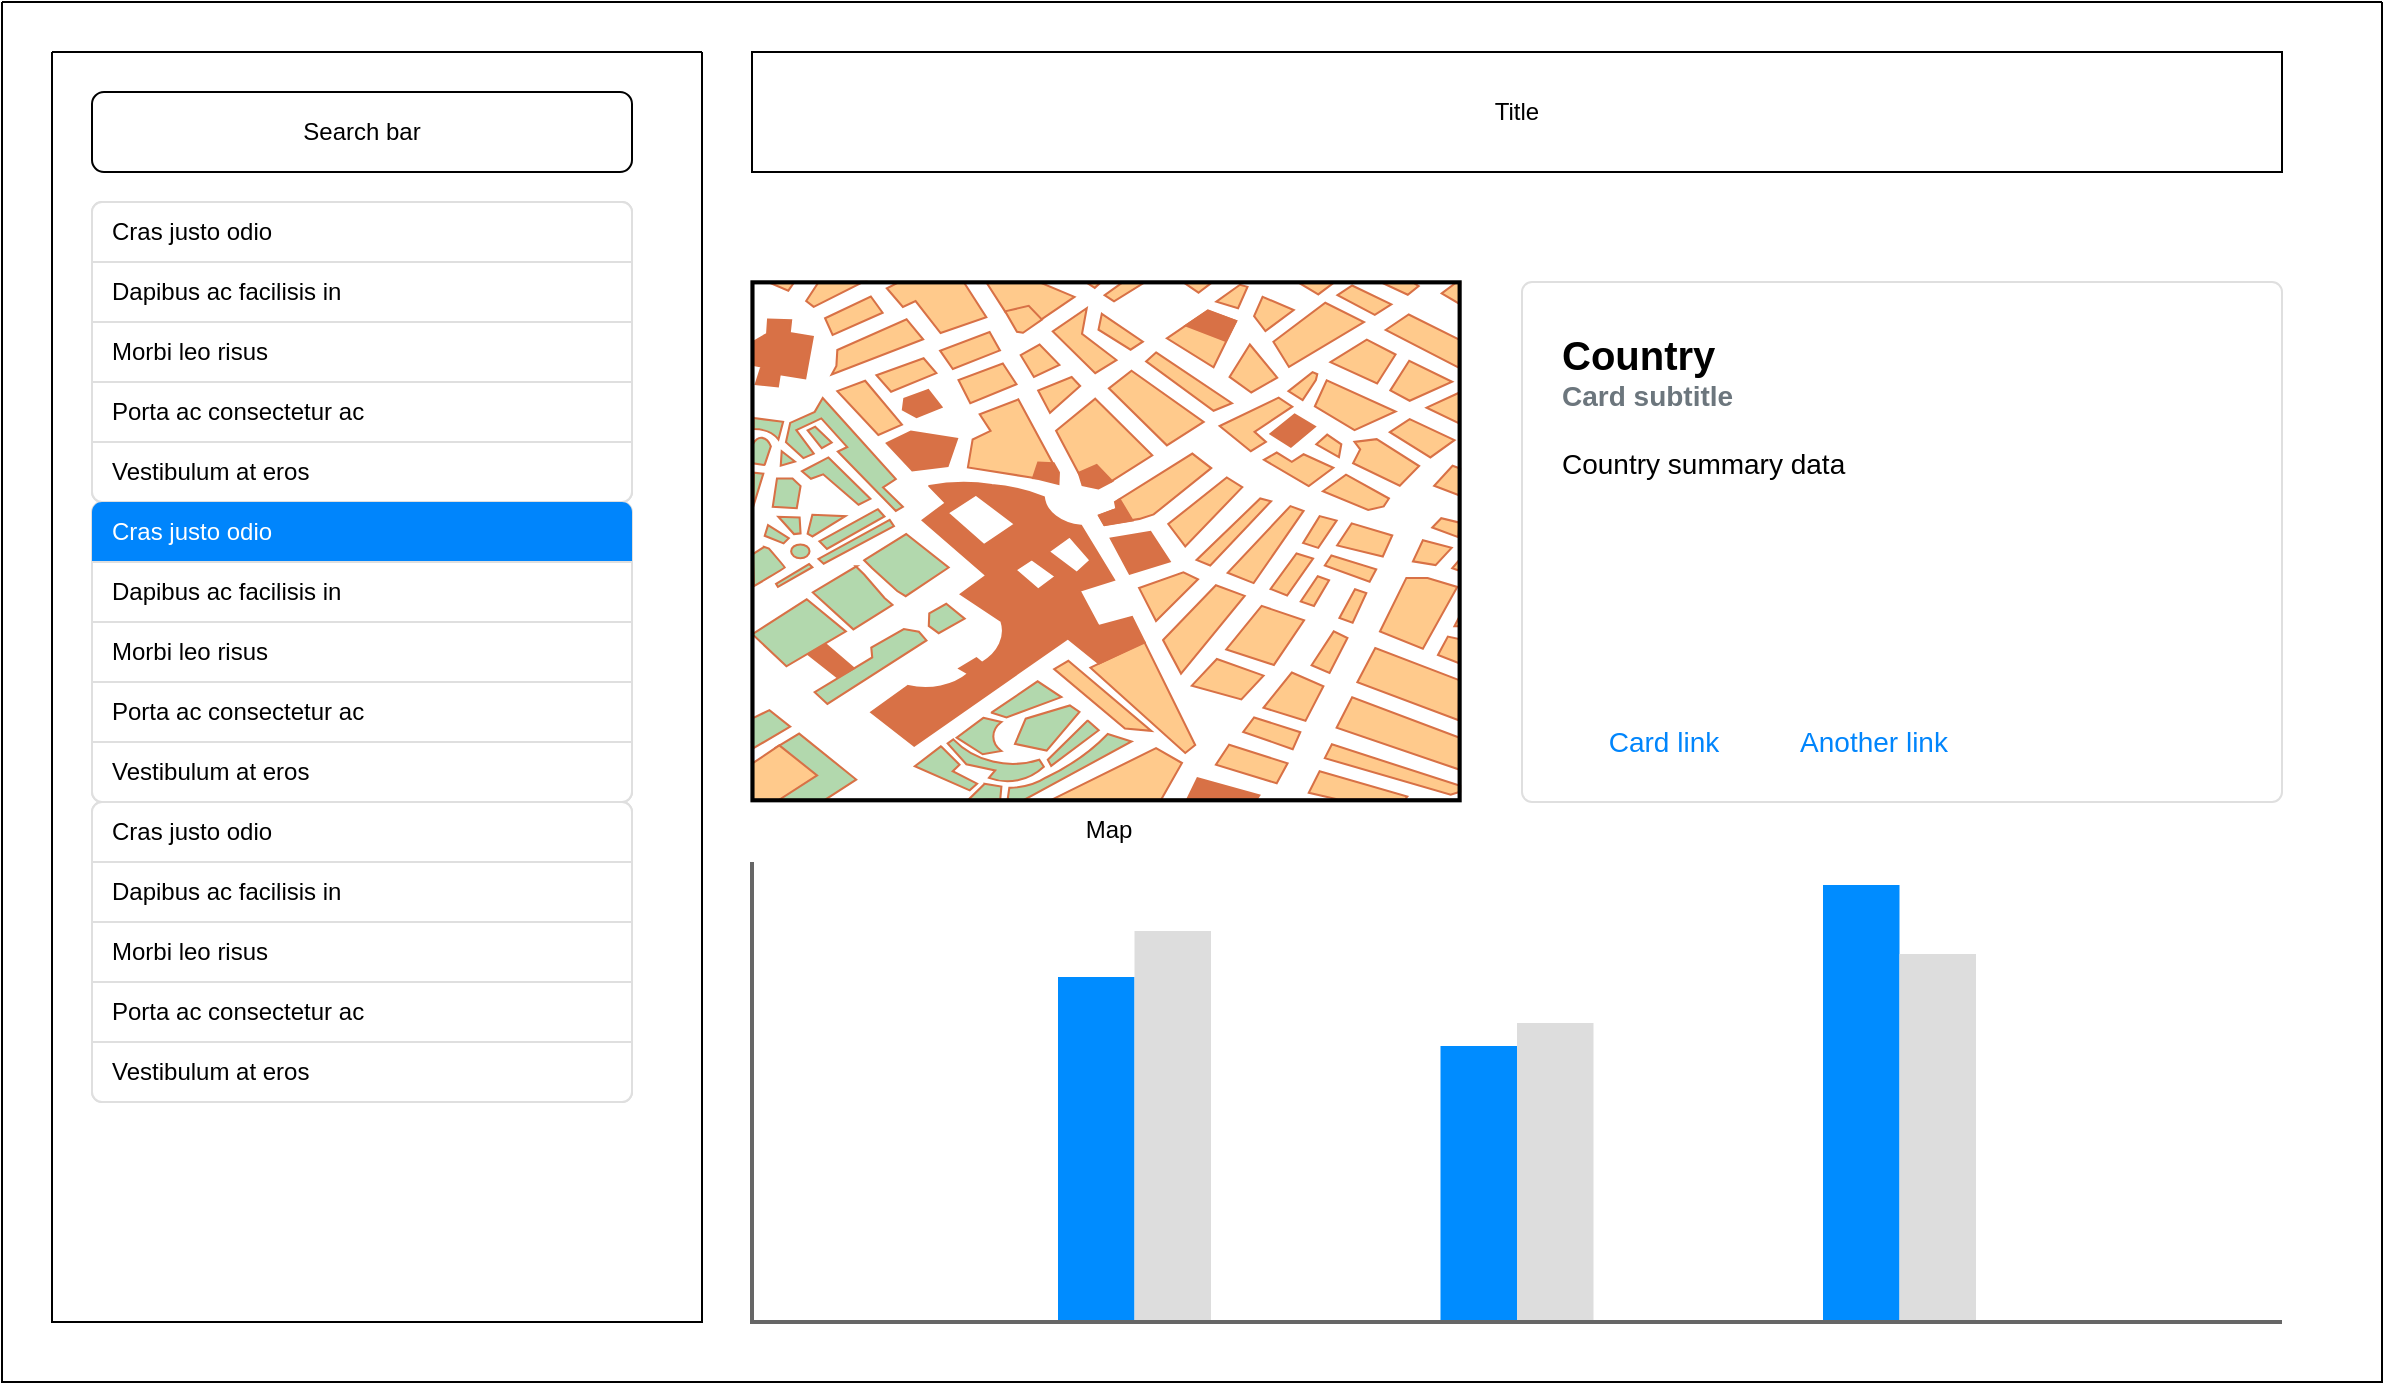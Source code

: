 <mxfile version="15.4.0" type="device" pages="2"><diagram id="Ab6jRw-5suUC6qsoHvO7" name="Mockup"><mxGraphModel dx="1673" dy="992" grid="1" gridSize="10" guides="1" tooltips="1" connect="1" arrows="1" fold="1" page="1" pageScale="1" pageWidth="1600" pageHeight="900" math="0" shadow="0"><root><mxCell id="0"/><mxCell id="1" parent="0"/><mxCell id="9nqTjr8FHY4VllLo1JQP-1" value="" style="swimlane;startSize=0;" vertex="1" parent="1"><mxGeometry x="190" y="100" width="1190" height="690" as="geometry"/></mxCell><mxCell id="9nqTjr8FHY4VllLo1JQP-2" value="Title" style="rounded=0;whiteSpace=wrap;html=1;" vertex="1" parent="9nqTjr8FHY4VllLo1JQP-1"><mxGeometry x="375" y="25" width="765" height="60" as="geometry"/></mxCell><mxCell id="9nqTjr8FHY4VllLo1JQP-3" value="" style="swimlane;startSize=0;" vertex="1" parent="9nqTjr8FHY4VllLo1JQP-1"><mxGeometry x="25" y="25" width="325" height="635" as="geometry"/></mxCell><mxCell id="9nqTjr8FHY4VllLo1JQP-4" value="Search bar" style="rounded=1;whiteSpace=wrap;html=1;" vertex="1" parent="9nqTjr8FHY4VllLo1JQP-3"><mxGeometry x="20" y="20" width="270" height="40" as="geometry"/></mxCell><mxCell id="9nqTjr8FHY4VllLo1JQP-29" value="" style="html=1;shadow=0;dashed=0;shape=mxgraph.bootstrap.rrect;rSize=5;strokeColor=#DFDFDF;html=1;whiteSpace=wrap;fillColor=#FFFFFF;fontColor=#000000;" vertex="1" parent="9nqTjr8FHY4VllLo1JQP-3"><mxGeometry x="20" y="75" width="270" height="150" as="geometry"/></mxCell><mxCell id="9nqTjr8FHY4VllLo1JQP-30" value="Cras justo odio" style="strokeColor=inherit;fillColor=inherit;gradientColor=inherit;fontColor=inherit;html=1;shadow=0;dashed=0;shape=mxgraph.bootstrap.topButton;rSize=5;perimeter=none;whiteSpace=wrap;resizeWidth=1;align=left;spacing=10;" vertex="1" parent="9nqTjr8FHY4VllLo1JQP-29"><mxGeometry width="270" height="30" relative="1" as="geometry"/></mxCell><mxCell id="9nqTjr8FHY4VllLo1JQP-31" value="Dapibus ac facilisis in" style="strokeColor=inherit;fillColor=inherit;gradientColor=inherit;fontColor=inherit;html=1;shadow=0;dashed=0;perimeter=none;whiteSpace=wrap;resizeWidth=1;align=left;spacing=10;" vertex="1" parent="9nqTjr8FHY4VllLo1JQP-29"><mxGeometry width="270" height="30" relative="1" as="geometry"><mxPoint y="30" as="offset"/></mxGeometry></mxCell><mxCell id="9nqTjr8FHY4VllLo1JQP-32" value="Morbi leo risus" style="strokeColor=inherit;fillColor=inherit;gradientColor=inherit;fontColor=inherit;html=1;shadow=0;dashed=0;perimeter=none;whiteSpace=wrap;resizeWidth=1;align=left;spacing=10;" vertex="1" parent="9nqTjr8FHY4VllLo1JQP-29"><mxGeometry width="270" height="30" relative="1" as="geometry"><mxPoint y="60" as="offset"/></mxGeometry></mxCell><mxCell id="9nqTjr8FHY4VllLo1JQP-33" value="Porta ac consectetur ac" style="strokeColor=inherit;fillColor=inherit;gradientColor=inherit;fontColor=inherit;html=1;shadow=0;dashed=0;perimeter=none;whiteSpace=wrap;resizeWidth=1;align=left;spacing=10;" vertex="1" parent="9nqTjr8FHY4VllLo1JQP-29"><mxGeometry width="270" height="30" relative="1" as="geometry"><mxPoint y="90" as="offset"/></mxGeometry></mxCell><mxCell id="9nqTjr8FHY4VllLo1JQP-34" value="Vestibulum at eros" style="strokeColor=inherit;fillColor=inherit;gradientColor=inherit;fontColor=inherit;html=1;shadow=0;dashed=0;shape=mxgraph.bootstrap.bottomButton;rSize=5;perimeter=none;whiteSpace=wrap;resizeWidth=1;resizeHeight=0;align=left;spacing=10;" vertex="1" parent="9nqTjr8FHY4VllLo1JQP-29"><mxGeometry y="1" width="270" height="30" relative="1" as="geometry"><mxPoint y="-30" as="offset"/></mxGeometry></mxCell><mxCell id="9nqTjr8FHY4VllLo1JQP-56" value="" style="html=1;shadow=0;dashed=0;shape=mxgraph.bootstrap.rrect;rSize=5;strokeColor=#DFDFDF;html=1;whiteSpace=wrap;fillColor=#FFFFFF;fontColor=#000000;" vertex="1" parent="9nqTjr8FHY4VllLo1JQP-3"><mxGeometry x="20" y="225" width="270" height="150" as="geometry"/></mxCell><mxCell id="9nqTjr8FHY4VllLo1JQP-57" value="Cras justo odio" style="html=1;shadow=0;dashed=0;shape=mxgraph.bootstrap.topButton;rSize=5;strokeColor=none;fillColor=#0085FC;fontColor=#ffffff;perimeter=none;whiteSpace=wrap;resizeWidth=1;align=left;spacing=10;" vertex="1" parent="9nqTjr8FHY4VllLo1JQP-56"><mxGeometry width="270" height="30" relative="1" as="geometry"/></mxCell><mxCell id="9nqTjr8FHY4VllLo1JQP-58" value="Dapibus ac facilisis in" style="strokeColor=inherit;fillColor=inherit;gradientColor=inherit;fontColor=inherit;html=1;shadow=0;dashed=0;perimeter=none;whiteSpace=wrap;resizeWidth=1;align=left;spacing=10;" vertex="1" parent="9nqTjr8FHY4VllLo1JQP-56"><mxGeometry width="270" height="30" relative="1" as="geometry"><mxPoint y="30" as="offset"/></mxGeometry></mxCell><mxCell id="9nqTjr8FHY4VllLo1JQP-59" value="Morbi leo risus" style="strokeColor=inherit;fillColor=inherit;gradientColor=inherit;fontColor=inherit;html=1;shadow=0;dashed=0;perimeter=none;whiteSpace=wrap;resizeWidth=1;align=left;spacing=10;" vertex="1" parent="9nqTjr8FHY4VllLo1JQP-56"><mxGeometry width="270" height="30" relative="1" as="geometry"><mxPoint y="60" as="offset"/></mxGeometry></mxCell><mxCell id="9nqTjr8FHY4VllLo1JQP-60" value="Porta ac consectetur ac" style="strokeColor=inherit;fillColor=inherit;gradientColor=inherit;fontColor=inherit;html=1;shadow=0;dashed=0;perimeter=none;whiteSpace=wrap;resizeWidth=1;align=left;spacing=10;" vertex="1" parent="9nqTjr8FHY4VllLo1JQP-56"><mxGeometry width="270" height="30" relative="1" as="geometry"><mxPoint y="90" as="offset"/></mxGeometry></mxCell><mxCell id="9nqTjr8FHY4VllLo1JQP-61" value="Vestibulum at eros" style="strokeColor=inherit;fillColor=inherit;gradientColor=inherit;fontColor=inherit;html=1;shadow=0;dashed=0;shape=mxgraph.bootstrap.bottomButton;rSize=5;perimeter=none;whiteSpace=wrap;resizeWidth=1;resizeHeight=0;align=left;spacing=10;" vertex="1" parent="9nqTjr8FHY4VllLo1JQP-56"><mxGeometry y="1" width="270" height="30" relative="1" as="geometry"><mxPoint y="-30" as="offset"/></mxGeometry></mxCell><mxCell id="9nqTjr8FHY4VllLo1JQP-62" value="" style="html=1;shadow=0;dashed=0;shape=mxgraph.bootstrap.rrect;rSize=5;strokeColor=#DFDFDF;html=1;whiteSpace=wrap;fillColor=#FFFFFF;fontColor=#000000;" vertex="1" parent="9nqTjr8FHY4VllLo1JQP-3"><mxGeometry x="20" y="375" width="270" height="150" as="geometry"/></mxCell><mxCell id="9nqTjr8FHY4VllLo1JQP-63" value="Cras justo odio" style="strokeColor=inherit;fillColor=inherit;gradientColor=inherit;fontColor=inherit;html=1;shadow=0;dashed=0;shape=mxgraph.bootstrap.topButton;rSize=5;perimeter=none;whiteSpace=wrap;resizeWidth=1;align=left;spacing=10;" vertex="1" parent="9nqTjr8FHY4VllLo1JQP-62"><mxGeometry width="270" height="30" relative="1" as="geometry"/></mxCell><mxCell id="9nqTjr8FHY4VllLo1JQP-64" value="Dapibus ac facilisis in" style="strokeColor=inherit;fillColor=inherit;gradientColor=inherit;fontColor=inherit;html=1;shadow=0;dashed=0;perimeter=none;whiteSpace=wrap;resizeWidth=1;align=left;spacing=10;" vertex="1" parent="9nqTjr8FHY4VllLo1JQP-62"><mxGeometry width="270" height="30" relative="1" as="geometry"><mxPoint y="30" as="offset"/></mxGeometry></mxCell><mxCell id="9nqTjr8FHY4VllLo1JQP-65" value="Morbi leo risus" style="strokeColor=inherit;fillColor=inherit;gradientColor=inherit;fontColor=inherit;html=1;shadow=0;dashed=0;perimeter=none;whiteSpace=wrap;resizeWidth=1;align=left;spacing=10;" vertex="1" parent="9nqTjr8FHY4VllLo1JQP-62"><mxGeometry width="270" height="30" relative="1" as="geometry"><mxPoint y="60" as="offset"/></mxGeometry></mxCell><mxCell id="9nqTjr8FHY4VllLo1JQP-66" value="Porta ac consectetur ac" style="strokeColor=inherit;fillColor=inherit;gradientColor=inherit;fontColor=inherit;html=1;shadow=0;dashed=0;perimeter=none;whiteSpace=wrap;resizeWidth=1;align=left;spacing=10;" vertex="1" parent="9nqTjr8FHY4VllLo1JQP-62"><mxGeometry width="270" height="30" relative="1" as="geometry"><mxPoint y="90" as="offset"/></mxGeometry></mxCell><mxCell id="9nqTjr8FHY4VllLo1JQP-67" value="Vestibulum at eros" style="strokeColor=inherit;fillColor=inherit;gradientColor=inherit;fontColor=inherit;html=1;shadow=0;dashed=0;shape=mxgraph.bootstrap.bottomButton;rSize=5;perimeter=none;whiteSpace=wrap;resizeWidth=1;resizeHeight=0;align=left;spacing=10;" vertex="1" parent="9nqTjr8FHY4VllLo1JQP-62"><mxGeometry y="1" width="270" height="30" relative="1" as="geometry"><mxPoint y="-30" as="offset"/></mxGeometry></mxCell><mxCell id="9nqTjr8FHY4VllLo1JQP-6" value="Map" style="verticalLabelPosition=bottom;shadow=0;dashed=0;align=center;html=1;verticalAlign=top;strokeWidth=1;shape=mxgraph.mockup.misc.map;" vertex="1" parent="9nqTjr8FHY4VllLo1JQP-1"><mxGeometry x="375" y="140" width="355" height="260" as="geometry"/></mxCell><mxCell id="9nqTjr8FHY4VllLo1JQP-8" value="&lt;b&gt;&lt;font style=&quot;font-size: 20px&quot;&gt;Country&lt;/font&gt;&lt;/b&gt;&lt;font color=&quot;#6c767d&quot;&gt;&lt;b&gt;&lt;font style=&quot;font-size: 14px&quot;&gt;&lt;br style=&quot;font-size: 10px&quot;&gt;Card subtitle&lt;br&gt;&lt;/font&gt;&lt;/b&gt;&lt;/font&gt;&lt;br style=&quot;font-size: 14px&quot;&gt;Country summary data" style="html=1;shadow=0;dashed=0;shape=mxgraph.bootstrap.rrect;rSize=5;strokeColor=#DFDFDF;html=1;whiteSpace=wrap;fillColor=#ffffff;fontColor=#000000;verticalAlign=top;align=left;spacing=20;fontSize=14;" vertex="1" parent="9nqTjr8FHY4VllLo1JQP-1"><mxGeometry x="760" y="140" width="380" height="260" as="geometry"/></mxCell><mxCell id="9nqTjr8FHY4VllLo1JQP-9" value="Card link" style="html=1;shadow=0;dashed=0;shape=mxgraph.bootstrap.rrect;rSize=5;perimeter=none;whiteSpace=wrap;fillColor=none;strokeColor=none;fontColor=#0085FC;resizeWidth=1;fontSize=14;align=center;" vertex="1" parent="9nqTjr8FHY4VllLo1JQP-8"><mxGeometry y="1" width="121.6" height="40" relative="1" as="geometry"><mxPoint x="10" y="-50" as="offset"/></mxGeometry></mxCell><mxCell id="9nqTjr8FHY4VllLo1JQP-10" value="Another link" style="html=1;shadow=0;dashed=0;shape=mxgraph.bootstrap.rrect;rSize=5;perimeter=none;whiteSpace=wrap;fillColor=none;strokeColor=none;fontColor=#0085FC;resizeWidth=1;fontSize=14;align=center;" vertex="1" parent="9nqTjr8FHY4VllLo1JQP-8"><mxGeometry y="1" width="152" height="40" relative="1" as="geometry"><mxPoint x="100" y="-50" as="offset"/></mxGeometry></mxCell><mxCell id="9nqTjr8FHY4VllLo1JQP-26" value="" style="verticalLabelPosition=bottom;shadow=0;dashed=0;align=center;html=1;verticalAlign=top;strokeWidth=1;shape=mxgraph.mockup.graphics.columnChart;strokeColor=none;strokeColor2=none;strokeColor3=#666666;fillColor2=#008cff;fillColor3=#dddddd;" vertex="1" parent="9nqTjr8FHY4VllLo1JQP-1"><mxGeometry x="375" y="430" width="765" height="230" as="geometry"/></mxCell></root></mxGraphModel></diagram><diagram id="Gf8wVyIfbshMEBvtO8fi" name="MVP"><mxGraphModel dx="1422" dy="843" grid="1" gridSize="10" guides="1" tooltips="1" connect="1" arrows="1" fold="1" page="1" pageScale="1" pageWidth="1600" pageHeight="900" math="0" shadow="0"><root><mxCell id="-G4TVF0WecQbLjBz3AQ--0"/><mxCell id="-G4TVF0WecQbLjBz3AQ--1" parent="-G4TVF0WecQbLjBz3AQ--0"/><mxCell id="dLncv0Ez1HyR00xY_syE-0" value="" style="swimlane;startSize=0;" vertex="1" parent="-G4TVF0WecQbLjBz3AQ--1"><mxGeometry x="190" y="100" width="1190" height="690" as="geometry"/></mxCell><mxCell id="dLncv0Ez1HyR00xY_syE-1" value="Title" style="rounded=0;whiteSpace=wrap;html=1;" vertex="1" parent="dLncv0Ez1HyR00xY_syE-0"><mxGeometry x="375" y="25" width="765" height="60" as="geometry"/></mxCell><mxCell id="dLncv0Ez1HyR00xY_syE-2" value="" style="swimlane;startSize=0;" vertex="1" parent="dLncv0Ez1HyR00xY_syE-0"><mxGeometry x="25" y="25" width="325" height="635" as="geometry"/></mxCell><mxCell id="dLncv0Ez1HyR00xY_syE-3" value="Search bar" style="rounded=1;whiteSpace=wrap;html=1;" vertex="1" parent="dLncv0Ez1HyR00xY_syE-2"><mxGeometry x="20" y="20" width="270" height="40" as="geometry"/></mxCell><mxCell id="dLncv0Ez1HyR00xY_syE-4" value="" style="html=1;shadow=0;dashed=0;shape=mxgraph.bootstrap.rrect;rSize=5;strokeColor=#DFDFDF;html=1;whiteSpace=wrap;fillColor=#FFFFFF;fontColor=#000000;" vertex="1" parent="dLncv0Ez1HyR00xY_syE-2"><mxGeometry x="20" y="75" width="270" height="150" as="geometry"/></mxCell><mxCell id="dLncv0Ez1HyR00xY_syE-5" value="Cras justo odio" style="strokeColor=inherit;fillColor=inherit;gradientColor=inherit;fontColor=inherit;html=1;shadow=0;dashed=0;shape=mxgraph.bootstrap.topButton;rSize=5;perimeter=none;whiteSpace=wrap;resizeWidth=1;align=left;spacing=10;" vertex="1" parent="dLncv0Ez1HyR00xY_syE-4"><mxGeometry width="270" height="30" relative="1" as="geometry"/></mxCell><mxCell id="dLncv0Ez1HyR00xY_syE-6" value="Dapibus ac facilisis in" style="strokeColor=inherit;fillColor=inherit;gradientColor=inherit;fontColor=inherit;html=1;shadow=0;dashed=0;perimeter=none;whiteSpace=wrap;resizeWidth=1;align=left;spacing=10;" vertex="1" parent="dLncv0Ez1HyR00xY_syE-4"><mxGeometry width="270" height="30" relative="1" as="geometry"><mxPoint y="30" as="offset"/></mxGeometry></mxCell><mxCell id="dLncv0Ez1HyR00xY_syE-7" value="Morbi leo risus" style="strokeColor=inherit;fillColor=inherit;gradientColor=inherit;fontColor=inherit;html=1;shadow=0;dashed=0;perimeter=none;whiteSpace=wrap;resizeWidth=1;align=left;spacing=10;" vertex="1" parent="dLncv0Ez1HyR00xY_syE-4"><mxGeometry width="270" height="30" relative="1" as="geometry"><mxPoint y="60" as="offset"/></mxGeometry></mxCell><mxCell id="dLncv0Ez1HyR00xY_syE-8" value="Porta ac consectetur ac" style="strokeColor=inherit;fillColor=inherit;gradientColor=inherit;fontColor=inherit;html=1;shadow=0;dashed=0;perimeter=none;whiteSpace=wrap;resizeWidth=1;align=left;spacing=10;" vertex="1" parent="dLncv0Ez1HyR00xY_syE-4"><mxGeometry width="270" height="30" relative="1" as="geometry"><mxPoint y="90" as="offset"/></mxGeometry></mxCell><mxCell id="dLncv0Ez1HyR00xY_syE-9" value="Vestibulum at eros" style="strokeColor=inherit;fillColor=inherit;gradientColor=inherit;fontColor=inherit;html=1;shadow=0;dashed=0;shape=mxgraph.bootstrap.bottomButton;rSize=5;perimeter=none;whiteSpace=wrap;resizeWidth=1;resizeHeight=0;align=left;spacing=10;" vertex="1" parent="dLncv0Ez1HyR00xY_syE-4"><mxGeometry y="1" width="270" height="30" relative="1" as="geometry"><mxPoint y="-30" as="offset"/></mxGeometry></mxCell><mxCell id="dLncv0Ez1HyR00xY_syE-10" value="" style="html=1;shadow=0;dashed=0;shape=mxgraph.bootstrap.rrect;rSize=5;strokeColor=#DFDFDF;html=1;whiteSpace=wrap;fillColor=#FFFFFF;fontColor=#000000;" vertex="1" parent="dLncv0Ez1HyR00xY_syE-2"><mxGeometry x="20" y="225" width="270" height="150" as="geometry"/></mxCell><mxCell id="dLncv0Ez1HyR00xY_syE-11" value="Cras justo odio" style="html=1;shadow=0;dashed=0;shape=mxgraph.bootstrap.topButton;rSize=5;strokeColor=none;fillColor=#0085FC;fontColor=#ffffff;perimeter=none;whiteSpace=wrap;resizeWidth=1;align=left;spacing=10;" vertex="1" parent="dLncv0Ez1HyR00xY_syE-10"><mxGeometry width="270" height="30" relative="1" as="geometry"/></mxCell><mxCell id="dLncv0Ez1HyR00xY_syE-12" value="Dapibus ac facilisis in" style="strokeColor=inherit;fillColor=inherit;gradientColor=inherit;fontColor=inherit;html=1;shadow=0;dashed=0;perimeter=none;whiteSpace=wrap;resizeWidth=1;align=left;spacing=10;" vertex="1" parent="dLncv0Ez1HyR00xY_syE-10"><mxGeometry width="270" height="30" relative="1" as="geometry"><mxPoint y="30" as="offset"/></mxGeometry></mxCell><mxCell id="dLncv0Ez1HyR00xY_syE-13" value="Morbi leo risus" style="strokeColor=inherit;fillColor=inherit;gradientColor=inherit;fontColor=inherit;html=1;shadow=0;dashed=0;perimeter=none;whiteSpace=wrap;resizeWidth=1;align=left;spacing=10;" vertex="1" parent="dLncv0Ez1HyR00xY_syE-10"><mxGeometry width="270" height="30" relative="1" as="geometry"><mxPoint y="60" as="offset"/></mxGeometry></mxCell><mxCell id="dLncv0Ez1HyR00xY_syE-14" value="Porta ac consectetur ac" style="strokeColor=inherit;fillColor=inherit;gradientColor=inherit;fontColor=inherit;html=1;shadow=0;dashed=0;perimeter=none;whiteSpace=wrap;resizeWidth=1;align=left;spacing=10;" vertex="1" parent="dLncv0Ez1HyR00xY_syE-10"><mxGeometry width="270" height="30" relative="1" as="geometry"><mxPoint y="90" as="offset"/></mxGeometry></mxCell><mxCell id="dLncv0Ez1HyR00xY_syE-15" value="Vestibulum at eros" style="strokeColor=inherit;fillColor=inherit;gradientColor=inherit;fontColor=inherit;html=1;shadow=0;dashed=0;shape=mxgraph.bootstrap.bottomButton;rSize=5;perimeter=none;whiteSpace=wrap;resizeWidth=1;resizeHeight=0;align=left;spacing=10;" vertex="1" parent="dLncv0Ez1HyR00xY_syE-10"><mxGeometry y="1" width="270" height="30" relative="1" as="geometry"><mxPoint y="-30" as="offset"/></mxGeometry></mxCell><mxCell id="dLncv0Ez1HyR00xY_syE-16" value="" style="html=1;shadow=0;dashed=0;shape=mxgraph.bootstrap.rrect;rSize=5;strokeColor=#DFDFDF;html=1;whiteSpace=wrap;fillColor=#FFFFFF;fontColor=#000000;" vertex="1" parent="dLncv0Ez1HyR00xY_syE-2"><mxGeometry x="20" y="375" width="270" height="150" as="geometry"/></mxCell><mxCell id="dLncv0Ez1HyR00xY_syE-17" value="Cras justo odio" style="strokeColor=inherit;fillColor=inherit;gradientColor=inherit;fontColor=inherit;html=1;shadow=0;dashed=0;shape=mxgraph.bootstrap.topButton;rSize=5;perimeter=none;whiteSpace=wrap;resizeWidth=1;align=left;spacing=10;" vertex="1" parent="dLncv0Ez1HyR00xY_syE-16"><mxGeometry width="270" height="30" relative="1" as="geometry"/></mxCell><mxCell id="dLncv0Ez1HyR00xY_syE-18" value="Dapibus ac facilisis in" style="strokeColor=inherit;fillColor=inherit;gradientColor=inherit;fontColor=inherit;html=1;shadow=0;dashed=0;perimeter=none;whiteSpace=wrap;resizeWidth=1;align=left;spacing=10;" vertex="1" parent="dLncv0Ez1HyR00xY_syE-16"><mxGeometry width="270" height="30" relative="1" as="geometry"><mxPoint y="30" as="offset"/></mxGeometry></mxCell><mxCell id="dLncv0Ez1HyR00xY_syE-19" value="Morbi leo risus" style="strokeColor=inherit;fillColor=inherit;gradientColor=inherit;fontColor=inherit;html=1;shadow=0;dashed=0;perimeter=none;whiteSpace=wrap;resizeWidth=1;align=left;spacing=10;" vertex="1" parent="dLncv0Ez1HyR00xY_syE-16"><mxGeometry width="270" height="30" relative="1" as="geometry"><mxPoint y="60" as="offset"/></mxGeometry></mxCell><mxCell id="dLncv0Ez1HyR00xY_syE-20" value="Porta ac consectetur ac" style="strokeColor=inherit;fillColor=inherit;gradientColor=inherit;fontColor=inherit;html=1;shadow=0;dashed=0;perimeter=none;whiteSpace=wrap;resizeWidth=1;align=left;spacing=10;" vertex="1" parent="dLncv0Ez1HyR00xY_syE-16"><mxGeometry width="270" height="30" relative="1" as="geometry"><mxPoint y="90" as="offset"/></mxGeometry></mxCell><mxCell id="dLncv0Ez1HyR00xY_syE-21" value="Vestibulum at eros" style="strokeColor=inherit;fillColor=inherit;gradientColor=inherit;fontColor=inherit;html=1;shadow=0;dashed=0;shape=mxgraph.bootstrap.bottomButton;rSize=5;perimeter=none;whiteSpace=wrap;resizeWidth=1;resizeHeight=0;align=left;spacing=10;" vertex="1" parent="dLncv0Ez1HyR00xY_syE-16"><mxGeometry y="1" width="270" height="30" relative="1" as="geometry"><mxPoint y="-30" as="offset"/></mxGeometry></mxCell><mxCell id="dLncv0Ez1HyR00xY_syE-22" value="Map" style="verticalLabelPosition=bottom;shadow=0;dashed=0;align=center;html=1;verticalAlign=top;strokeWidth=1;shape=mxgraph.mockup.misc.map;" vertex="1" parent="dLncv0Ez1HyR00xY_syE-0"><mxGeometry x="375" y="140" width="355" height="260" as="geometry"/></mxCell><mxCell id="dLncv0Ez1HyR00xY_syE-23" value="&lt;b&gt;&lt;font style=&quot;font-size: 20px&quot;&gt;Country&lt;/font&gt;&lt;/b&gt;&lt;font color=&quot;#6c767d&quot;&gt;&lt;b&gt;&lt;font style=&quot;font-size: 14px&quot;&gt;&lt;br style=&quot;font-size: 10px&quot;&gt;Card subtitle&lt;br&gt;&lt;/font&gt;&lt;/b&gt;&lt;/font&gt;&lt;br style=&quot;font-size: 14px&quot;&gt;Country summary data" style="html=1;shadow=0;dashed=0;shape=mxgraph.bootstrap.rrect;rSize=5;strokeColor=#DFDFDF;html=1;whiteSpace=wrap;fillColor=#ffffff;fontColor=#000000;verticalAlign=top;align=left;spacing=20;fontSize=14;" vertex="1" parent="dLncv0Ez1HyR00xY_syE-0"><mxGeometry x="760" y="140" width="380" height="260" as="geometry"/></mxCell><mxCell id="dLncv0Ez1HyR00xY_syE-24" value="Card link" style="html=1;shadow=0;dashed=0;shape=mxgraph.bootstrap.rrect;rSize=5;perimeter=none;whiteSpace=wrap;fillColor=none;strokeColor=none;fontColor=#0085FC;resizeWidth=1;fontSize=14;align=center;" vertex="1" parent="dLncv0Ez1HyR00xY_syE-23"><mxGeometry y="1" width="121.6" height="40" relative="1" as="geometry"><mxPoint x="10" y="-50" as="offset"/></mxGeometry></mxCell><mxCell id="dLncv0Ez1HyR00xY_syE-25" value="Another link" style="html=1;shadow=0;dashed=0;shape=mxgraph.bootstrap.rrect;rSize=5;perimeter=none;whiteSpace=wrap;fillColor=none;strokeColor=none;fontColor=#0085FC;resizeWidth=1;fontSize=14;align=center;" vertex="1" parent="dLncv0Ez1HyR00xY_syE-23"><mxGeometry y="1" width="152" height="40" relative="1" as="geometry"><mxPoint x="100" y="-50" as="offset"/></mxGeometry></mxCell></root></mxGraphModel></diagram></mxfile>